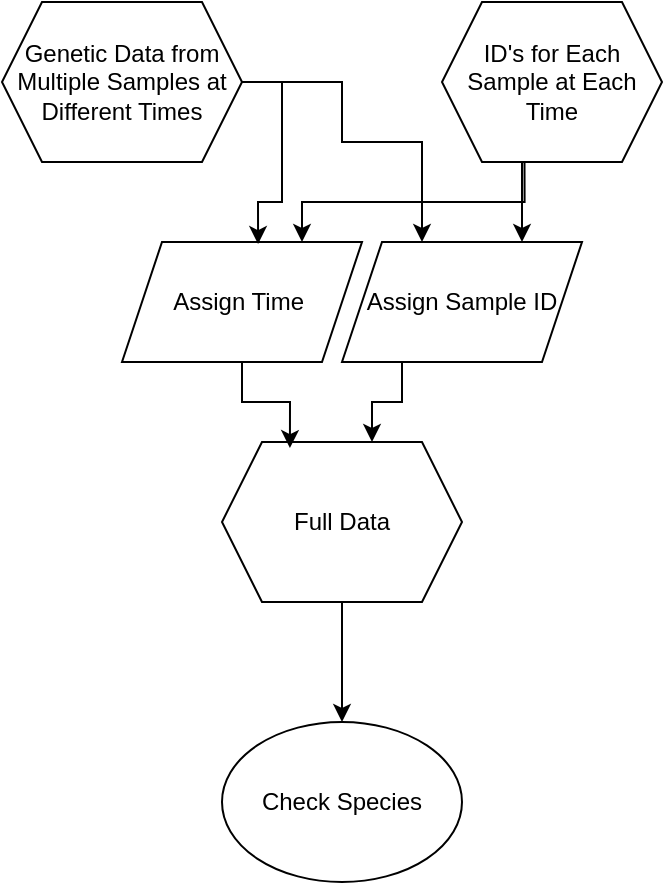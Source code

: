 <mxfile version="22.1.21" type="github">
  <diagram name="Page-1" id="jksl4sAYlVyCWbfnub4E">
    <mxGraphModel dx="1434" dy="772" grid="1" gridSize="10" guides="1" tooltips="1" connect="1" arrows="1" fold="1" page="1" pageScale="1" pageWidth="850" pageHeight="1100" math="0" shadow="0">
      <root>
        <mxCell id="0" />
        <mxCell id="1" parent="0" />
        <mxCell id="tt5u95wZxFVfkm65_rnc-7" style="edgeStyle=orthogonalEdgeStyle;rounded=0;orthogonalLoop=1;jettySize=auto;html=1;" edge="1" parent="1" source="tt5u95wZxFVfkm65_rnc-1" target="tt5u95wZxFVfkm65_rnc-4">
          <mxGeometry relative="1" as="geometry">
            <Array as="points">
              <mxPoint x="410" y="80" />
              <mxPoint x="410" y="110" />
              <mxPoint x="450" y="110" />
            </Array>
          </mxGeometry>
        </mxCell>
        <mxCell id="tt5u95wZxFVfkm65_rnc-1" value="Genetic Data from Multiple Samples at Different Times" style="shape=hexagon;perimeter=hexagonPerimeter2;whiteSpace=wrap;html=1;fixedSize=1;" vertex="1" parent="1">
          <mxGeometry x="240" y="40" width="120" height="80" as="geometry" />
        </mxCell>
        <mxCell id="tt5u95wZxFVfkm65_rnc-3" value="Assign Time&amp;nbsp;" style="shape=parallelogram;perimeter=parallelogramPerimeter;whiteSpace=wrap;html=1;fixedSize=1;" vertex="1" parent="1">
          <mxGeometry x="300" y="160" width="120" height="60" as="geometry" />
        </mxCell>
        <mxCell id="tt5u95wZxFVfkm65_rnc-14" style="edgeStyle=orthogonalEdgeStyle;rounded=0;orthogonalLoop=1;jettySize=auto;html=1;exitX=0.25;exitY=1;exitDx=0;exitDy=0;entryX=0.625;entryY=0;entryDx=0;entryDy=0;" edge="1" parent="1" source="tt5u95wZxFVfkm65_rnc-4" target="tt5u95wZxFVfkm65_rnc-12">
          <mxGeometry relative="1" as="geometry" />
        </mxCell>
        <mxCell id="tt5u95wZxFVfkm65_rnc-4" value="Assign Sample ID" style="shape=parallelogram;perimeter=parallelogramPerimeter;whiteSpace=wrap;html=1;fixedSize=1;" vertex="1" parent="1">
          <mxGeometry x="410" y="160" width="120" height="60" as="geometry" />
        </mxCell>
        <mxCell id="tt5u95wZxFVfkm65_rnc-8" style="edgeStyle=orthogonalEdgeStyle;rounded=0;orthogonalLoop=1;jettySize=auto;html=1;exitX=0.5;exitY=1;exitDx=0;exitDy=0;entryX=0.75;entryY=0;entryDx=0;entryDy=0;" edge="1" parent="1" source="tt5u95wZxFVfkm65_rnc-6" target="tt5u95wZxFVfkm65_rnc-4">
          <mxGeometry relative="1" as="geometry">
            <Array as="points">
              <mxPoint x="500" y="120" />
            </Array>
          </mxGeometry>
        </mxCell>
        <mxCell id="tt5u95wZxFVfkm65_rnc-10" style="edgeStyle=orthogonalEdgeStyle;rounded=0;orthogonalLoop=1;jettySize=auto;html=1;exitX=0.375;exitY=1;exitDx=0;exitDy=0;entryX=0.75;entryY=0;entryDx=0;entryDy=0;" edge="1" parent="1" source="tt5u95wZxFVfkm65_rnc-6" target="tt5u95wZxFVfkm65_rnc-3">
          <mxGeometry relative="1" as="geometry" />
        </mxCell>
        <mxCell id="tt5u95wZxFVfkm65_rnc-6" value="ID&#39;s for Each Sample at Each Time" style="shape=hexagon;perimeter=hexagonPerimeter2;whiteSpace=wrap;html=1;fixedSize=1;" vertex="1" parent="1">
          <mxGeometry x="460" y="40" width="110" height="80" as="geometry" />
        </mxCell>
        <mxCell id="tt5u95wZxFVfkm65_rnc-9" style="edgeStyle=orthogonalEdgeStyle;rounded=0;orthogonalLoop=1;jettySize=auto;html=1;exitX=1;exitY=0.5;exitDx=0;exitDy=0;entryX=0.567;entryY=0.017;entryDx=0;entryDy=0;entryPerimeter=0;" edge="1" parent="1" source="tt5u95wZxFVfkm65_rnc-1" target="tt5u95wZxFVfkm65_rnc-3">
          <mxGeometry relative="1" as="geometry" />
        </mxCell>
        <mxCell id="tt5u95wZxFVfkm65_rnc-11" value="Check Species" style="ellipse;whiteSpace=wrap;html=1;" vertex="1" parent="1">
          <mxGeometry x="350" y="400" width="120" height="80" as="geometry" />
        </mxCell>
        <mxCell id="tt5u95wZxFVfkm65_rnc-15" style="edgeStyle=orthogonalEdgeStyle;rounded=0;orthogonalLoop=1;jettySize=auto;html=1;exitX=0.5;exitY=1;exitDx=0;exitDy=0;entryX=0.5;entryY=0;entryDx=0;entryDy=0;" edge="1" parent="1" source="tt5u95wZxFVfkm65_rnc-12" target="tt5u95wZxFVfkm65_rnc-11">
          <mxGeometry relative="1" as="geometry" />
        </mxCell>
        <mxCell id="tt5u95wZxFVfkm65_rnc-12" value="Full Data" style="shape=hexagon;perimeter=hexagonPerimeter2;whiteSpace=wrap;html=1;fixedSize=1;" vertex="1" parent="1">
          <mxGeometry x="350" y="260" width="120" height="80" as="geometry" />
        </mxCell>
        <mxCell id="tt5u95wZxFVfkm65_rnc-13" style="edgeStyle=orthogonalEdgeStyle;rounded=0;orthogonalLoop=1;jettySize=auto;html=1;exitX=0.5;exitY=1;exitDx=0;exitDy=0;entryX=0.283;entryY=0.038;entryDx=0;entryDy=0;entryPerimeter=0;" edge="1" parent="1" source="tt5u95wZxFVfkm65_rnc-3" target="tt5u95wZxFVfkm65_rnc-12">
          <mxGeometry relative="1" as="geometry" />
        </mxCell>
      </root>
    </mxGraphModel>
  </diagram>
</mxfile>
